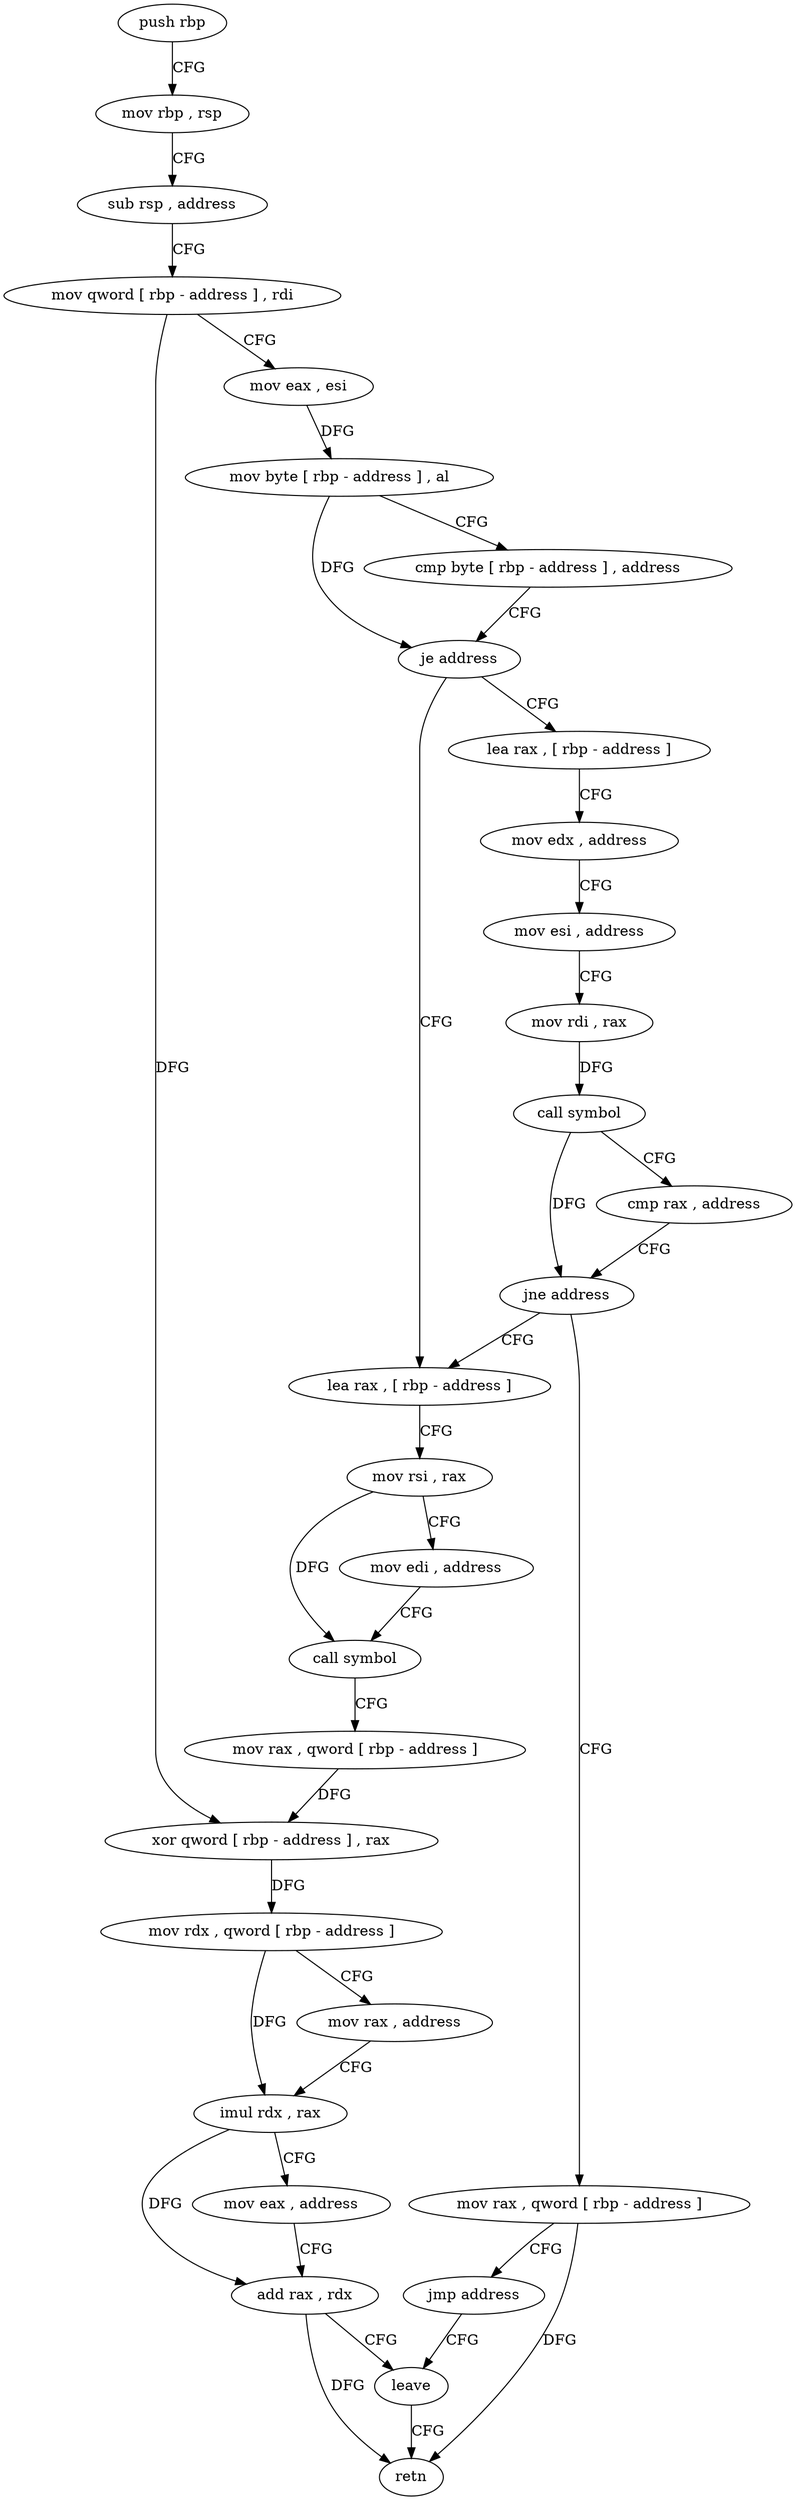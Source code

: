 digraph "func" {
"380883" [label = "push rbp" ]
"380884" [label = "mov rbp , rsp" ]
"380887" [label = "sub rsp , address" ]
"380891" [label = "mov qword [ rbp - address ] , rdi" ]
"380895" [label = "mov eax , esi" ]
"380897" [label = "mov byte [ rbp - address ] , al" ]
"380900" [label = "cmp byte [ rbp - address ] , address" ]
"380904" [label = "je address" ]
"380940" [label = "lea rax , [ rbp - address ]" ]
"380906" [label = "lea rax , [ rbp - address ]" ]
"380944" [label = "mov rsi , rax" ]
"380947" [label = "mov edi , address" ]
"380952" [label = "call symbol" ]
"380957" [label = "mov rax , qword [ rbp - address ]" ]
"380961" [label = "xor qword [ rbp - address ] , rax" ]
"380965" [label = "mov rdx , qword [ rbp - address ]" ]
"380969" [label = "mov rax , address" ]
"380979" [label = "imul rdx , rax" ]
"380983" [label = "mov eax , address" ]
"380988" [label = "add rax , rdx" ]
"380991" [label = "leave" ]
"380910" [label = "mov edx , address" ]
"380915" [label = "mov esi , address" ]
"380920" [label = "mov rdi , rax" ]
"380923" [label = "call symbol" ]
"380928" [label = "cmp rax , address" ]
"380932" [label = "jne address" ]
"380934" [label = "mov rax , qword [ rbp - address ]" ]
"380938" [label = "jmp address" ]
"380992" [label = "retn" ]
"380883" -> "380884" [ label = "CFG" ]
"380884" -> "380887" [ label = "CFG" ]
"380887" -> "380891" [ label = "CFG" ]
"380891" -> "380895" [ label = "CFG" ]
"380891" -> "380961" [ label = "DFG" ]
"380895" -> "380897" [ label = "DFG" ]
"380897" -> "380900" [ label = "CFG" ]
"380897" -> "380904" [ label = "DFG" ]
"380900" -> "380904" [ label = "CFG" ]
"380904" -> "380940" [ label = "CFG" ]
"380904" -> "380906" [ label = "CFG" ]
"380940" -> "380944" [ label = "CFG" ]
"380906" -> "380910" [ label = "CFG" ]
"380944" -> "380947" [ label = "CFG" ]
"380944" -> "380952" [ label = "DFG" ]
"380947" -> "380952" [ label = "CFG" ]
"380952" -> "380957" [ label = "CFG" ]
"380957" -> "380961" [ label = "DFG" ]
"380961" -> "380965" [ label = "DFG" ]
"380965" -> "380969" [ label = "CFG" ]
"380965" -> "380979" [ label = "DFG" ]
"380969" -> "380979" [ label = "CFG" ]
"380979" -> "380983" [ label = "CFG" ]
"380979" -> "380988" [ label = "DFG" ]
"380983" -> "380988" [ label = "CFG" ]
"380988" -> "380991" [ label = "CFG" ]
"380988" -> "380992" [ label = "DFG" ]
"380991" -> "380992" [ label = "CFG" ]
"380910" -> "380915" [ label = "CFG" ]
"380915" -> "380920" [ label = "CFG" ]
"380920" -> "380923" [ label = "DFG" ]
"380923" -> "380928" [ label = "CFG" ]
"380923" -> "380932" [ label = "DFG" ]
"380928" -> "380932" [ label = "CFG" ]
"380932" -> "380940" [ label = "CFG" ]
"380932" -> "380934" [ label = "CFG" ]
"380934" -> "380938" [ label = "CFG" ]
"380934" -> "380992" [ label = "DFG" ]
"380938" -> "380991" [ label = "CFG" ]
}
